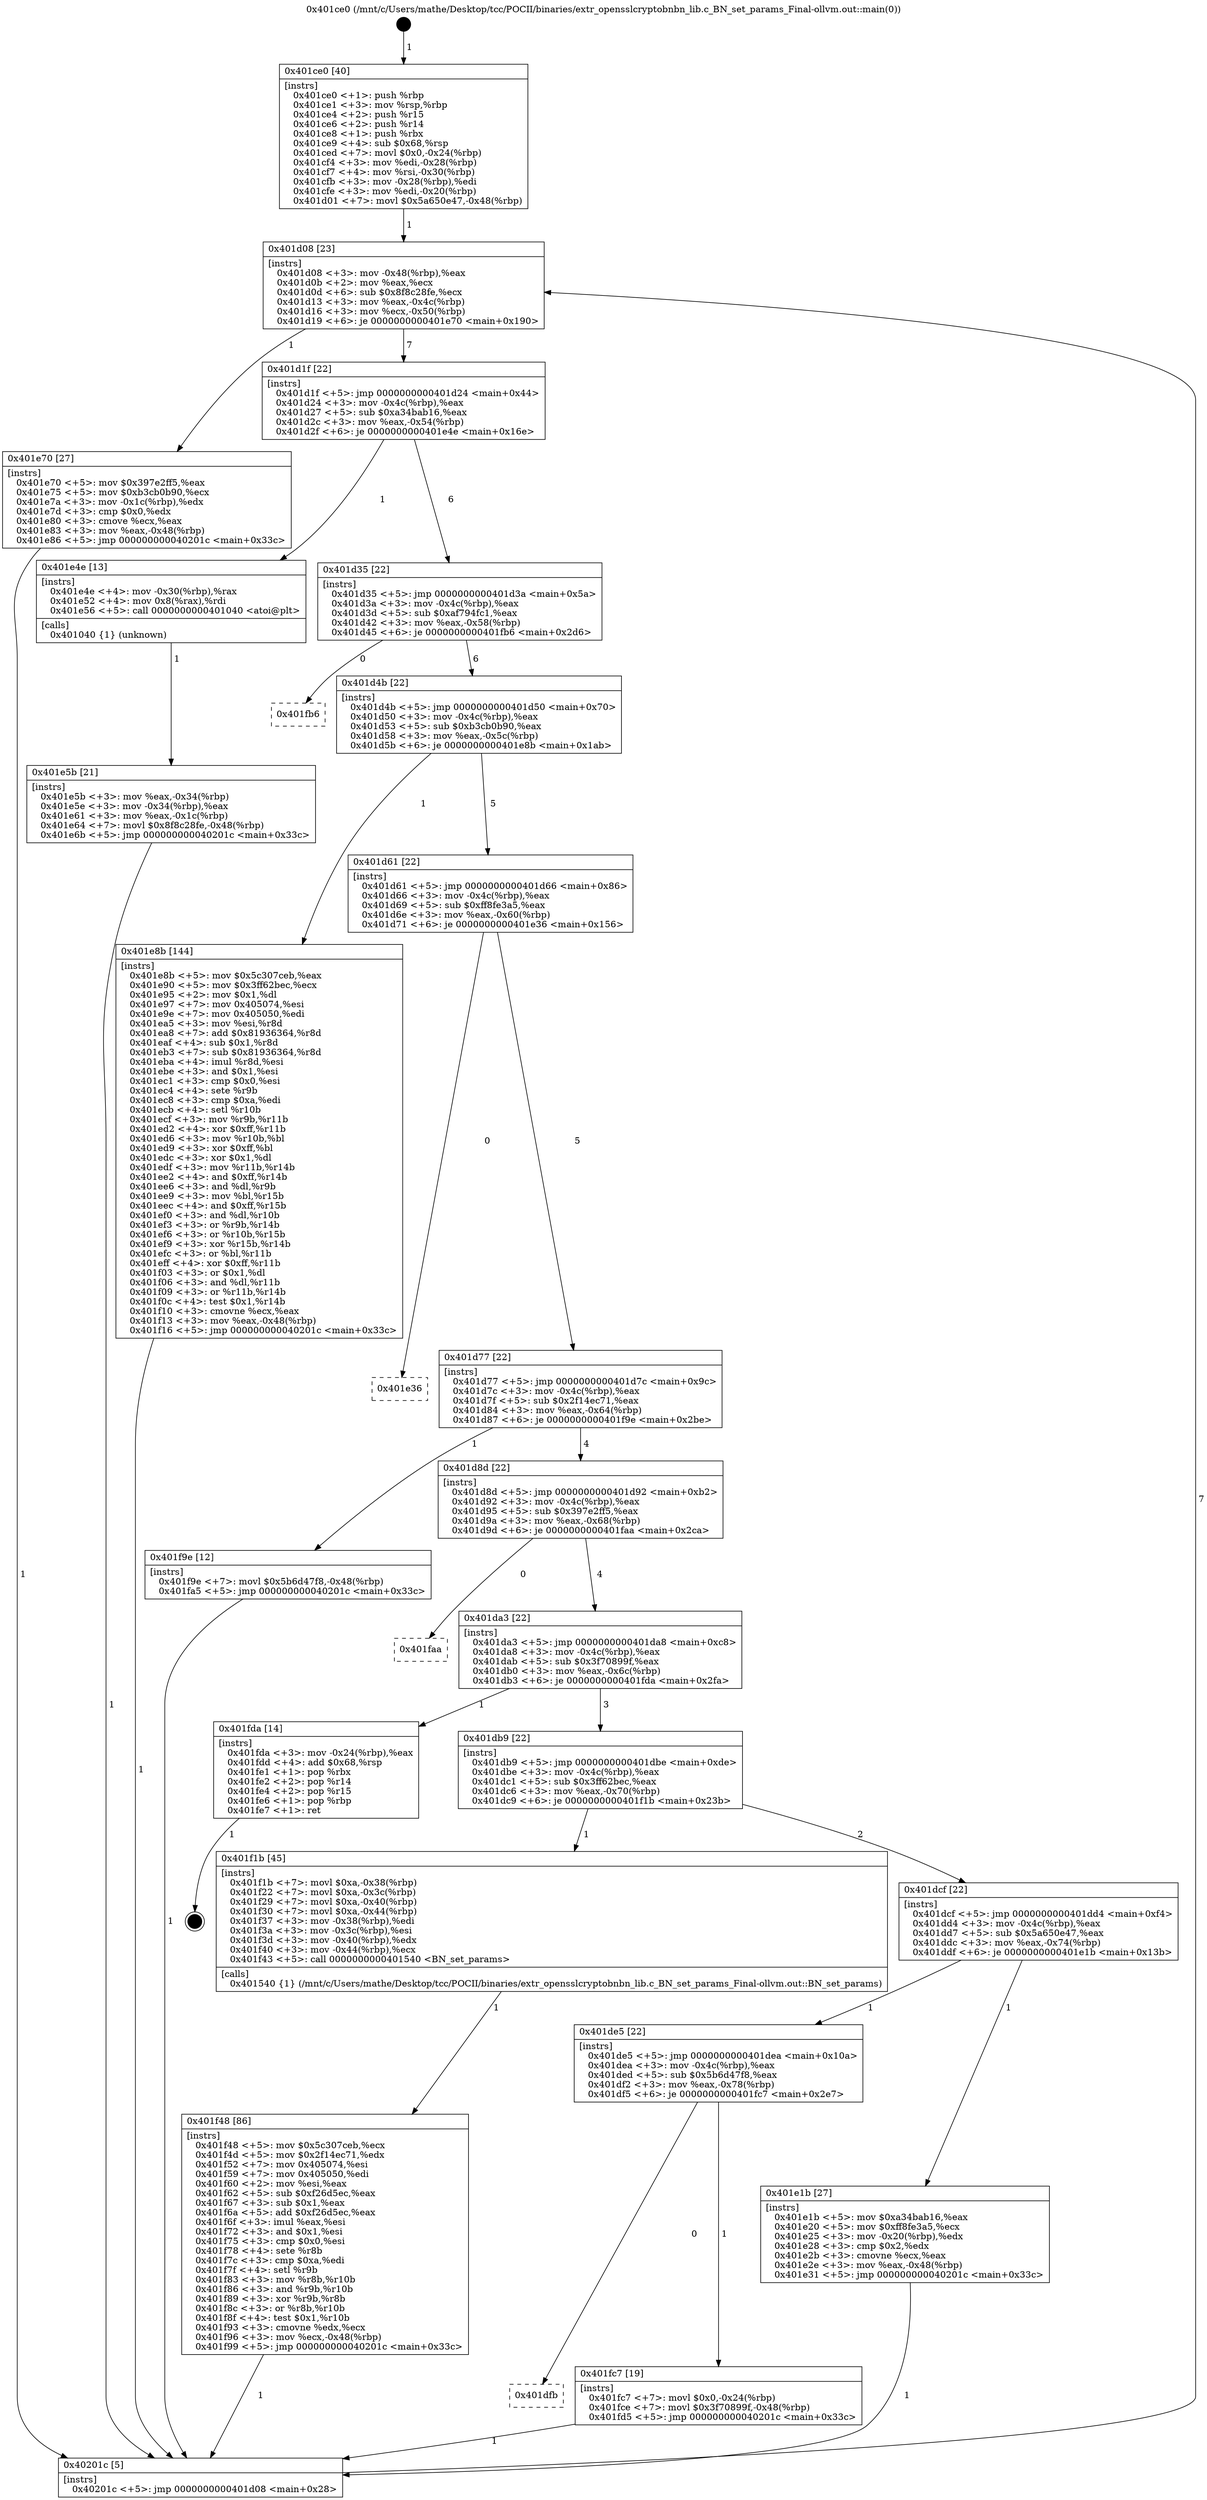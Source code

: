 digraph "0x401ce0" {
  label = "0x401ce0 (/mnt/c/Users/mathe/Desktop/tcc/POCII/binaries/extr_opensslcryptobnbn_lib.c_BN_set_params_Final-ollvm.out::main(0))"
  labelloc = "t"
  node[shape=record]

  Entry [label="",width=0.3,height=0.3,shape=circle,fillcolor=black,style=filled]
  "0x401d08" [label="{
     0x401d08 [23]\l
     | [instrs]\l
     &nbsp;&nbsp;0x401d08 \<+3\>: mov -0x48(%rbp),%eax\l
     &nbsp;&nbsp;0x401d0b \<+2\>: mov %eax,%ecx\l
     &nbsp;&nbsp;0x401d0d \<+6\>: sub $0x8f8c28fe,%ecx\l
     &nbsp;&nbsp;0x401d13 \<+3\>: mov %eax,-0x4c(%rbp)\l
     &nbsp;&nbsp;0x401d16 \<+3\>: mov %ecx,-0x50(%rbp)\l
     &nbsp;&nbsp;0x401d19 \<+6\>: je 0000000000401e70 \<main+0x190\>\l
  }"]
  "0x401e70" [label="{
     0x401e70 [27]\l
     | [instrs]\l
     &nbsp;&nbsp;0x401e70 \<+5\>: mov $0x397e2ff5,%eax\l
     &nbsp;&nbsp;0x401e75 \<+5\>: mov $0xb3cb0b90,%ecx\l
     &nbsp;&nbsp;0x401e7a \<+3\>: mov -0x1c(%rbp),%edx\l
     &nbsp;&nbsp;0x401e7d \<+3\>: cmp $0x0,%edx\l
     &nbsp;&nbsp;0x401e80 \<+3\>: cmove %ecx,%eax\l
     &nbsp;&nbsp;0x401e83 \<+3\>: mov %eax,-0x48(%rbp)\l
     &nbsp;&nbsp;0x401e86 \<+5\>: jmp 000000000040201c \<main+0x33c\>\l
  }"]
  "0x401d1f" [label="{
     0x401d1f [22]\l
     | [instrs]\l
     &nbsp;&nbsp;0x401d1f \<+5\>: jmp 0000000000401d24 \<main+0x44\>\l
     &nbsp;&nbsp;0x401d24 \<+3\>: mov -0x4c(%rbp),%eax\l
     &nbsp;&nbsp;0x401d27 \<+5\>: sub $0xa34bab16,%eax\l
     &nbsp;&nbsp;0x401d2c \<+3\>: mov %eax,-0x54(%rbp)\l
     &nbsp;&nbsp;0x401d2f \<+6\>: je 0000000000401e4e \<main+0x16e\>\l
  }"]
  Exit [label="",width=0.3,height=0.3,shape=circle,fillcolor=black,style=filled,peripheries=2]
  "0x401e4e" [label="{
     0x401e4e [13]\l
     | [instrs]\l
     &nbsp;&nbsp;0x401e4e \<+4\>: mov -0x30(%rbp),%rax\l
     &nbsp;&nbsp;0x401e52 \<+4\>: mov 0x8(%rax),%rdi\l
     &nbsp;&nbsp;0x401e56 \<+5\>: call 0000000000401040 \<atoi@plt\>\l
     | [calls]\l
     &nbsp;&nbsp;0x401040 \{1\} (unknown)\l
  }"]
  "0x401d35" [label="{
     0x401d35 [22]\l
     | [instrs]\l
     &nbsp;&nbsp;0x401d35 \<+5\>: jmp 0000000000401d3a \<main+0x5a\>\l
     &nbsp;&nbsp;0x401d3a \<+3\>: mov -0x4c(%rbp),%eax\l
     &nbsp;&nbsp;0x401d3d \<+5\>: sub $0xaf794fc1,%eax\l
     &nbsp;&nbsp;0x401d42 \<+3\>: mov %eax,-0x58(%rbp)\l
     &nbsp;&nbsp;0x401d45 \<+6\>: je 0000000000401fb6 \<main+0x2d6\>\l
  }"]
  "0x401dfb" [label="{
     0x401dfb\l
  }", style=dashed]
  "0x401fb6" [label="{
     0x401fb6\l
  }", style=dashed]
  "0x401d4b" [label="{
     0x401d4b [22]\l
     | [instrs]\l
     &nbsp;&nbsp;0x401d4b \<+5\>: jmp 0000000000401d50 \<main+0x70\>\l
     &nbsp;&nbsp;0x401d50 \<+3\>: mov -0x4c(%rbp),%eax\l
     &nbsp;&nbsp;0x401d53 \<+5\>: sub $0xb3cb0b90,%eax\l
     &nbsp;&nbsp;0x401d58 \<+3\>: mov %eax,-0x5c(%rbp)\l
     &nbsp;&nbsp;0x401d5b \<+6\>: je 0000000000401e8b \<main+0x1ab\>\l
  }"]
  "0x401fc7" [label="{
     0x401fc7 [19]\l
     | [instrs]\l
     &nbsp;&nbsp;0x401fc7 \<+7\>: movl $0x0,-0x24(%rbp)\l
     &nbsp;&nbsp;0x401fce \<+7\>: movl $0x3f70899f,-0x48(%rbp)\l
     &nbsp;&nbsp;0x401fd5 \<+5\>: jmp 000000000040201c \<main+0x33c\>\l
  }"]
  "0x401e8b" [label="{
     0x401e8b [144]\l
     | [instrs]\l
     &nbsp;&nbsp;0x401e8b \<+5\>: mov $0x5c307ceb,%eax\l
     &nbsp;&nbsp;0x401e90 \<+5\>: mov $0x3ff62bec,%ecx\l
     &nbsp;&nbsp;0x401e95 \<+2\>: mov $0x1,%dl\l
     &nbsp;&nbsp;0x401e97 \<+7\>: mov 0x405074,%esi\l
     &nbsp;&nbsp;0x401e9e \<+7\>: mov 0x405050,%edi\l
     &nbsp;&nbsp;0x401ea5 \<+3\>: mov %esi,%r8d\l
     &nbsp;&nbsp;0x401ea8 \<+7\>: add $0x81936364,%r8d\l
     &nbsp;&nbsp;0x401eaf \<+4\>: sub $0x1,%r8d\l
     &nbsp;&nbsp;0x401eb3 \<+7\>: sub $0x81936364,%r8d\l
     &nbsp;&nbsp;0x401eba \<+4\>: imul %r8d,%esi\l
     &nbsp;&nbsp;0x401ebe \<+3\>: and $0x1,%esi\l
     &nbsp;&nbsp;0x401ec1 \<+3\>: cmp $0x0,%esi\l
     &nbsp;&nbsp;0x401ec4 \<+4\>: sete %r9b\l
     &nbsp;&nbsp;0x401ec8 \<+3\>: cmp $0xa,%edi\l
     &nbsp;&nbsp;0x401ecb \<+4\>: setl %r10b\l
     &nbsp;&nbsp;0x401ecf \<+3\>: mov %r9b,%r11b\l
     &nbsp;&nbsp;0x401ed2 \<+4\>: xor $0xff,%r11b\l
     &nbsp;&nbsp;0x401ed6 \<+3\>: mov %r10b,%bl\l
     &nbsp;&nbsp;0x401ed9 \<+3\>: xor $0xff,%bl\l
     &nbsp;&nbsp;0x401edc \<+3\>: xor $0x1,%dl\l
     &nbsp;&nbsp;0x401edf \<+3\>: mov %r11b,%r14b\l
     &nbsp;&nbsp;0x401ee2 \<+4\>: and $0xff,%r14b\l
     &nbsp;&nbsp;0x401ee6 \<+3\>: and %dl,%r9b\l
     &nbsp;&nbsp;0x401ee9 \<+3\>: mov %bl,%r15b\l
     &nbsp;&nbsp;0x401eec \<+4\>: and $0xff,%r15b\l
     &nbsp;&nbsp;0x401ef0 \<+3\>: and %dl,%r10b\l
     &nbsp;&nbsp;0x401ef3 \<+3\>: or %r9b,%r14b\l
     &nbsp;&nbsp;0x401ef6 \<+3\>: or %r10b,%r15b\l
     &nbsp;&nbsp;0x401ef9 \<+3\>: xor %r15b,%r14b\l
     &nbsp;&nbsp;0x401efc \<+3\>: or %bl,%r11b\l
     &nbsp;&nbsp;0x401eff \<+4\>: xor $0xff,%r11b\l
     &nbsp;&nbsp;0x401f03 \<+3\>: or $0x1,%dl\l
     &nbsp;&nbsp;0x401f06 \<+3\>: and %dl,%r11b\l
     &nbsp;&nbsp;0x401f09 \<+3\>: or %r11b,%r14b\l
     &nbsp;&nbsp;0x401f0c \<+4\>: test $0x1,%r14b\l
     &nbsp;&nbsp;0x401f10 \<+3\>: cmovne %ecx,%eax\l
     &nbsp;&nbsp;0x401f13 \<+3\>: mov %eax,-0x48(%rbp)\l
     &nbsp;&nbsp;0x401f16 \<+5\>: jmp 000000000040201c \<main+0x33c\>\l
  }"]
  "0x401d61" [label="{
     0x401d61 [22]\l
     | [instrs]\l
     &nbsp;&nbsp;0x401d61 \<+5\>: jmp 0000000000401d66 \<main+0x86\>\l
     &nbsp;&nbsp;0x401d66 \<+3\>: mov -0x4c(%rbp),%eax\l
     &nbsp;&nbsp;0x401d69 \<+5\>: sub $0xff8fe3a5,%eax\l
     &nbsp;&nbsp;0x401d6e \<+3\>: mov %eax,-0x60(%rbp)\l
     &nbsp;&nbsp;0x401d71 \<+6\>: je 0000000000401e36 \<main+0x156\>\l
  }"]
  "0x401f48" [label="{
     0x401f48 [86]\l
     | [instrs]\l
     &nbsp;&nbsp;0x401f48 \<+5\>: mov $0x5c307ceb,%ecx\l
     &nbsp;&nbsp;0x401f4d \<+5\>: mov $0x2f14ec71,%edx\l
     &nbsp;&nbsp;0x401f52 \<+7\>: mov 0x405074,%esi\l
     &nbsp;&nbsp;0x401f59 \<+7\>: mov 0x405050,%edi\l
     &nbsp;&nbsp;0x401f60 \<+2\>: mov %esi,%eax\l
     &nbsp;&nbsp;0x401f62 \<+5\>: sub $0xf26d5ec,%eax\l
     &nbsp;&nbsp;0x401f67 \<+3\>: sub $0x1,%eax\l
     &nbsp;&nbsp;0x401f6a \<+5\>: add $0xf26d5ec,%eax\l
     &nbsp;&nbsp;0x401f6f \<+3\>: imul %eax,%esi\l
     &nbsp;&nbsp;0x401f72 \<+3\>: and $0x1,%esi\l
     &nbsp;&nbsp;0x401f75 \<+3\>: cmp $0x0,%esi\l
     &nbsp;&nbsp;0x401f78 \<+4\>: sete %r8b\l
     &nbsp;&nbsp;0x401f7c \<+3\>: cmp $0xa,%edi\l
     &nbsp;&nbsp;0x401f7f \<+4\>: setl %r9b\l
     &nbsp;&nbsp;0x401f83 \<+3\>: mov %r8b,%r10b\l
     &nbsp;&nbsp;0x401f86 \<+3\>: and %r9b,%r10b\l
     &nbsp;&nbsp;0x401f89 \<+3\>: xor %r9b,%r8b\l
     &nbsp;&nbsp;0x401f8c \<+3\>: or %r8b,%r10b\l
     &nbsp;&nbsp;0x401f8f \<+4\>: test $0x1,%r10b\l
     &nbsp;&nbsp;0x401f93 \<+3\>: cmovne %edx,%ecx\l
     &nbsp;&nbsp;0x401f96 \<+3\>: mov %ecx,-0x48(%rbp)\l
     &nbsp;&nbsp;0x401f99 \<+5\>: jmp 000000000040201c \<main+0x33c\>\l
  }"]
  "0x401e36" [label="{
     0x401e36\l
  }", style=dashed]
  "0x401d77" [label="{
     0x401d77 [22]\l
     | [instrs]\l
     &nbsp;&nbsp;0x401d77 \<+5\>: jmp 0000000000401d7c \<main+0x9c\>\l
     &nbsp;&nbsp;0x401d7c \<+3\>: mov -0x4c(%rbp),%eax\l
     &nbsp;&nbsp;0x401d7f \<+5\>: sub $0x2f14ec71,%eax\l
     &nbsp;&nbsp;0x401d84 \<+3\>: mov %eax,-0x64(%rbp)\l
     &nbsp;&nbsp;0x401d87 \<+6\>: je 0000000000401f9e \<main+0x2be\>\l
  }"]
  "0x401e5b" [label="{
     0x401e5b [21]\l
     | [instrs]\l
     &nbsp;&nbsp;0x401e5b \<+3\>: mov %eax,-0x34(%rbp)\l
     &nbsp;&nbsp;0x401e5e \<+3\>: mov -0x34(%rbp),%eax\l
     &nbsp;&nbsp;0x401e61 \<+3\>: mov %eax,-0x1c(%rbp)\l
     &nbsp;&nbsp;0x401e64 \<+7\>: movl $0x8f8c28fe,-0x48(%rbp)\l
     &nbsp;&nbsp;0x401e6b \<+5\>: jmp 000000000040201c \<main+0x33c\>\l
  }"]
  "0x401f9e" [label="{
     0x401f9e [12]\l
     | [instrs]\l
     &nbsp;&nbsp;0x401f9e \<+7\>: movl $0x5b6d47f8,-0x48(%rbp)\l
     &nbsp;&nbsp;0x401fa5 \<+5\>: jmp 000000000040201c \<main+0x33c\>\l
  }"]
  "0x401d8d" [label="{
     0x401d8d [22]\l
     | [instrs]\l
     &nbsp;&nbsp;0x401d8d \<+5\>: jmp 0000000000401d92 \<main+0xb2\>\l
     &nbsp;&nbsp;0x401d92 \<+3\>: mov -0x4c(%rbp),%eax\l
     &nbsp;&nbsp;0x401d95 \<+5\>: sub $0x397e2ff5,%eax\l
     &nbsp;&nbsp;0x401d9a \<+3\>: mov %eax,-0x68(%rbp)\l
     &nbsp;&nbsp;0x401d9d \<+6\>: je 0000000000401faa \<main+0x2ca\>\l
  }"]
  "0x401ce0" [label="{
     0x401ce0 [40]\l
     | [instrs]\l
     &nbsp;&nbsp;0x401ce0 \<+1\>: push %rbp\l
     &nbsp;&nbsp;0x401ce1 \<+3\>: mov %rsp,%rbp\l
     &nbsp;&nbsp;0x401ce4 \<+2\>: push %r15\l
     &nbsp;&nbsp;0x401ce6 \<+2\>: push %r14\l
     &nbsp;&nbsp;0x401ce8 \<+1\>: push %rbx\l
     &nbsp;&nbsp;0x401ce9 \<+4\>: sub $0x68,%rsp\l
     &nbsp;&nbsp;0x401ced \<+7\>: movl $0x0,-0x24(%rbp)\l
     &nbsp;&nbsp;0x401cf4 \<+3\>: mov %edi,-0x28(%rbp)\l
     &nbsp;&nbsp;0x401cf7 \<+4\>: mov %rsi,-0x30(%rbp)\l
     &nbsp;&nbsp;0x401cfb \<+3\>: mov -0x28(%rbp),%edi\l
     &nbsp;&nbsp;0x401cfe \<+3\>: mov %edi,-0x20(%rbp)\l
     &nbsp;&nbsp;0x401d01 \<+7\>: movl $0x5a650e47,-0x48(%rbp)\l
  }"]
  "0x401faa" [label="{
     0x401faa\l
  }", style=dashed]
  "0x401da3" [label="{
     0x401da3 [22]\l
     | [instrs]\l
     &nbsp;&nbsp;0x401da3 \<+5\>: jmp 0000000000401da8 \<main+0xc8\>\l
     &nbsp;&nbsp;0x401da8 \<+3\>: mov -0x4c(%rbp),%eax\l
     &nbsp;&nbsp;0x401dab \<+5\>: sub $0x3f70899f,%eax\l
     &nbsp;&nbsp;0x401db0 \<+3\>: mov %eax,-0x6c(%rbp)\l
     &nbsp;&nbsp;0x401db3 \<+6\>: je 0000000000401fda \<main+0x2fa\>\l
  }"]
  "0x40201c" [label="{
     0x40201c [5]\l
     | [instrs]\l
     &nbsp;&nbsp;0x40201c \<+5\>: jmp 0000000000401d08 \<main+0x28\>\l
  }"]
  "0x401fda" [label="{
     0x401fda [14]\l
     | [instrs]\l
     &nbsp;&nbsp;0x401fda \<+3\>: mov -0x24(%rbp),%eax\l
     &nbsp;&nbsp;0x401fdd \<+4\>: add $0x68,%rsp\l
     &nbsp;&nbsp;0x401fe1 \<+1\>: pop %rbx\l
     &nbsp;&nbsp;0x401fe2 \<+2\>: pop %r14\l
     &nbsp;&nbsp;0x401fe4 \<+2\>: pop %r15\l
     &nbsp;&nbsp;0x401fe6 \<+1\>: pop %rbp\l
     &nbsp;&nbsp;0x401fe7 \<+1\>: ret\l
  }"]
  "0x401db9" [label="{
     0x401db9 [22]\l
     | [instrs]\l
     &nbsp;&nbsp;0x401db9 \<+5\>: jmp 0000000000401dbe \<main+0xde\>\l
     &nbsp;&nbsp;0x401dbe \<+3\>: mov -0x4c(%rbp),%eax\l
     &nbsp;&nbsp;0x401dc1 \<+5\>: sub $0x3ff62bec,%eax\l
     &nbsp;&nbsp;0x401dc6 \<+3\>: mov %eax,-0x70(%rbp)\l
     &nbsp;&nbsp;0x401dc9 \<+6\>: je 0000000000401f1b \<main+0x23b\>\l
  }"]
  "0x401de5" [label="{
     0x401de5 [22]\l
     | [instrs]\l
     &nbsp;&nbsp;0x401de5 \<+5\>: jmp 0000000000401dea \<main+0x10a\>\l
     &nbsp;&nbsp;0x401dea \<+3\>: mov -0x4c(%rbp),%eax\l
     &nbsp;&nbsp;0x401ded \<+5\>: sub $0x5b6d47f8,%eax\l
     &nbsp;&nbsp;0x401df2 \<+3\>: mov %eax,-0x78(%rbp)\l
     &nbsp;&nbsp;0x401df5 \<+6\>: je 0000000000401fc7 \<main+0x2e7\>\l
  }"]
  "0x401f1b" [label="{
     0x401f1b [45]\l
     | [instrs]\l
     &nbsp;&nbsp;0x401f1b \<+7\>: movl $0xa,-0x38(%rbp)\l
     &nbsp;&nbsp;0x401f22 \<+7\>: movl $0xa,-0x3c(%rbp)\l
     &nbsp;&nbsp;0x401f29 \<+7\>: movl $0xa,-0x40(%rbp)\l
     &nbsp;&nbsp;0x401f30 \<+7\>: movl $0xa,-0x44(%rbp)\l
     &nbsp;&nbsp;0x401f37 \<+3\>: mov -0x38(%rbp),%edi\l
     &nbsp;&nbsp;0x401f3a \<+3\>: mov -0x3c(%rbp),%esi\l
     &nbsp;&nbsp;0x401f3d \<+3\>: mov -0x40(%rbp),%edx\l
     &nbsp;&nbsp;0x401f40 \<+3\>: mov -0x44(%rbp),%ecx\l
     &nbsp;&nbsp;0x401f43 \<+5\>: call 0000000000401540 \<BN_set_params\>\l
     | [calls]\l
     &nbsp;&nbsp;0x401540 \{1\} (/mnt/c/Users/mathe/Desktop/tcc/POCII/binaries/extr_opensslcryptobnbn_lib.c_BN_set_params_Final-ollvm.out::BN_set_params)\l
  }"]
  "0x401dcf" [label="{
     0x401dcf [22]\l
     | [instrs]\l
     &nbsp;&nbsp;0x401dcf \<+5\>: jmp 0000000000401dd4 \<main+0xf4\>\l
     &nbsp;&nbsp;0x401dd4 \<+3\>: mov -0x4c(%rbp),%eax\l
     &nbsp;&nbsp;0x401dd7 \<+5\>: sub $0x5a650e47,%eax\l
     &nbsp;&nbsp;0x401ddc \<+3\>: mov %eax,-0x74(%rbp)\l
     &nbsp;&nbsp;0x401ddf \<+6\>: je 0000000000401e1b \<main+0x13b\>\l
  }"]
  "0x401e1b" [label="{
     0x401e1b [27]\l
     | [instrs]\l
     &nbsp;&nbsp;0x401e1b \<+5\>: mov $0xa34bab16,%eax\l
     &nbsp;&nbsp;0x401e20 \<+5\>: mov $0xff8fe3a5,%ecx\l
     &nbsp;&nbsp;0x401e25 \<+3\>: mov -0x20(%rbp),%edx\l
     &nbsp;&nbsp;0x401e28 \<+3\>: cmp $0x2,%edx\l
     &nbsp;&nbsp;0x401e2b \<+3\>: cmovne %ecx,%eax\l
     &nbsp;&nbsp;0x401e2e \<+3\>: mov %eax,-0x48(%rbp)\l
     &nbsp;&nbsp;0x401e31 \<+5\>: jmp 000000000040201c \<main+0x33c\>\l
  }"]
  Entry -> "0x401ce0" [label=" 1"]
  "0x401d08" -> "0x401e70" [label=" 1"]
  "0x401d08" -> "0x401d1f" [label=" 7"]
  "0x401fda" -> Exit [label=" 1"]
  "0x401d1f" -> "0x401e4e" [label=" 1"]
  "0x401d1f" -> "0x401d35" [label=" 6"]
  "0x401fc7" -> "0x40201c" [label=" 1"]
  "0x401d35" -> "0x401fb6" [label=" 0"]
  "0x401d35" -> "0x401d4b" [label=" 6"]
  "0x401de5" -> "0x401dfb" [label=" 0"]
  "0x401d4b" -> "0x401e8b" [label=" 1"]
  "0x401d4b" -> "0x401d61" [label=" 5"]
  "0x401de5" -> "0x401fc7" [label=" 1"]
  "0x401d61" -> "0x401e36" [label=" 0"]
  "0x401d61" -> "0x401d77" [label=" 5"]
  "0x401f9e" -> "0x40201c" [label=" 1"]
  "0x401d77" -> "0x401f9e" [label=" 1"]
  "0x401d77" -> "0x401d8d" [label=" 4"]
  "0x401f48" -> "0x40201c" [label=" 1"]
  "0x401d8d" -> "0x401faa" [label=" 0"]
  "0x401d8d" -> "0x401da3" [label=" 4"]
  "0x401f1b" -> "0x401f48" [label=" 1"]
  "0x401da3" -> "0x401fda" [label=" 1"]
  "0x401da3" -> "0x401db9" [label=" 3"]
  "0x401e8b" -> "0x40201c" [label=" 1"]
  "0x401db9" -> "0x401f1b" [label=" 1"]
  "0x401db9" -> "0x401dcf" [label=" 2"]
  "0x401e70" -> "0x40201c" [label=" 1"]
  "0x401dcf" -> "0x401e1b" [label=" 1"]
  "0x401dcf" -> "0x401de5" [label=" 1"]
  "0x401e1b" -> "0x40201c" [label=" 1"]
  "0x401ce0" -> "0x401d08" [label=" 1"]
  "0x40201c" -> "0x401d08" [label=" 7"]
  "0x401e4e" -> "0x401e5b" [label=" 1"]
  "0x401e5b" -> "0x40201c" [label=" 1"]
}
